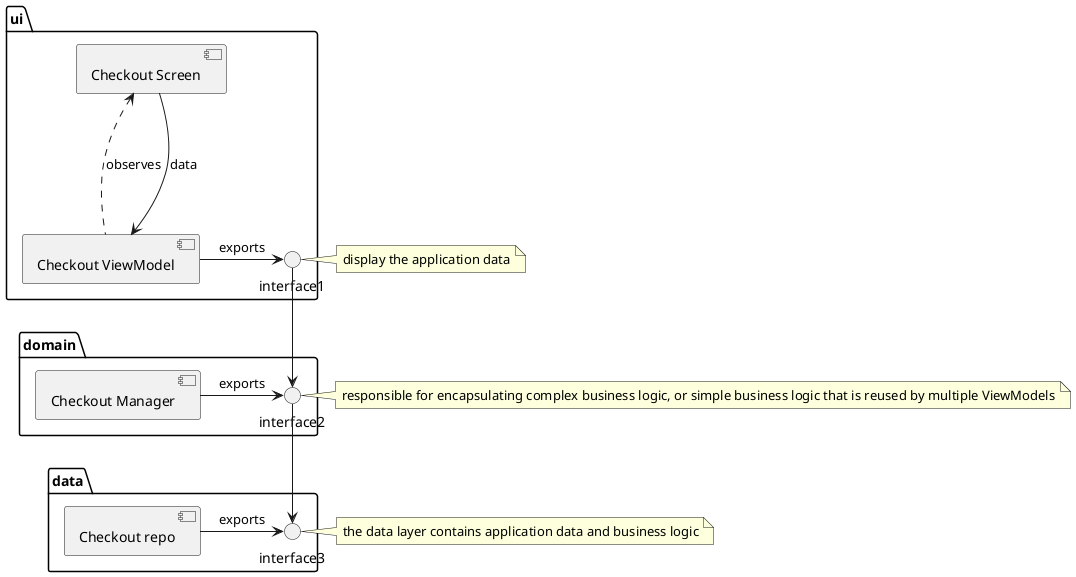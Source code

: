 @startuml
package ui {
    [Checkout Screen]
    [Checkout ViewModel]
    interface interface1
}
note right
 display the application data
endnote
package domain {
    [Checkout Manager]
    interface interface2
}
note right
    responsible for encapsulating complex business logic, or simple business logic that is reused by multiple ViewModels
endnote
package data {
    [Checkout repo]
    interface interface3
 }
note right
     the data layer contains application data and business logic
end note

[interface1] -down-> [interface2]
[interface2] -down-> [interface3]
[Checkout ViewModel] -right-> [interface1] : exports
[Checkout Manager] -right-> [interface2] : exports
[Checkout repo] -right-> [interface3] : exports
[Checkout ViewModel] -up..> [Checkout Screen] : observes
[Checkout Screen] -down-> [Checkout ViewModel] : data


@enduml